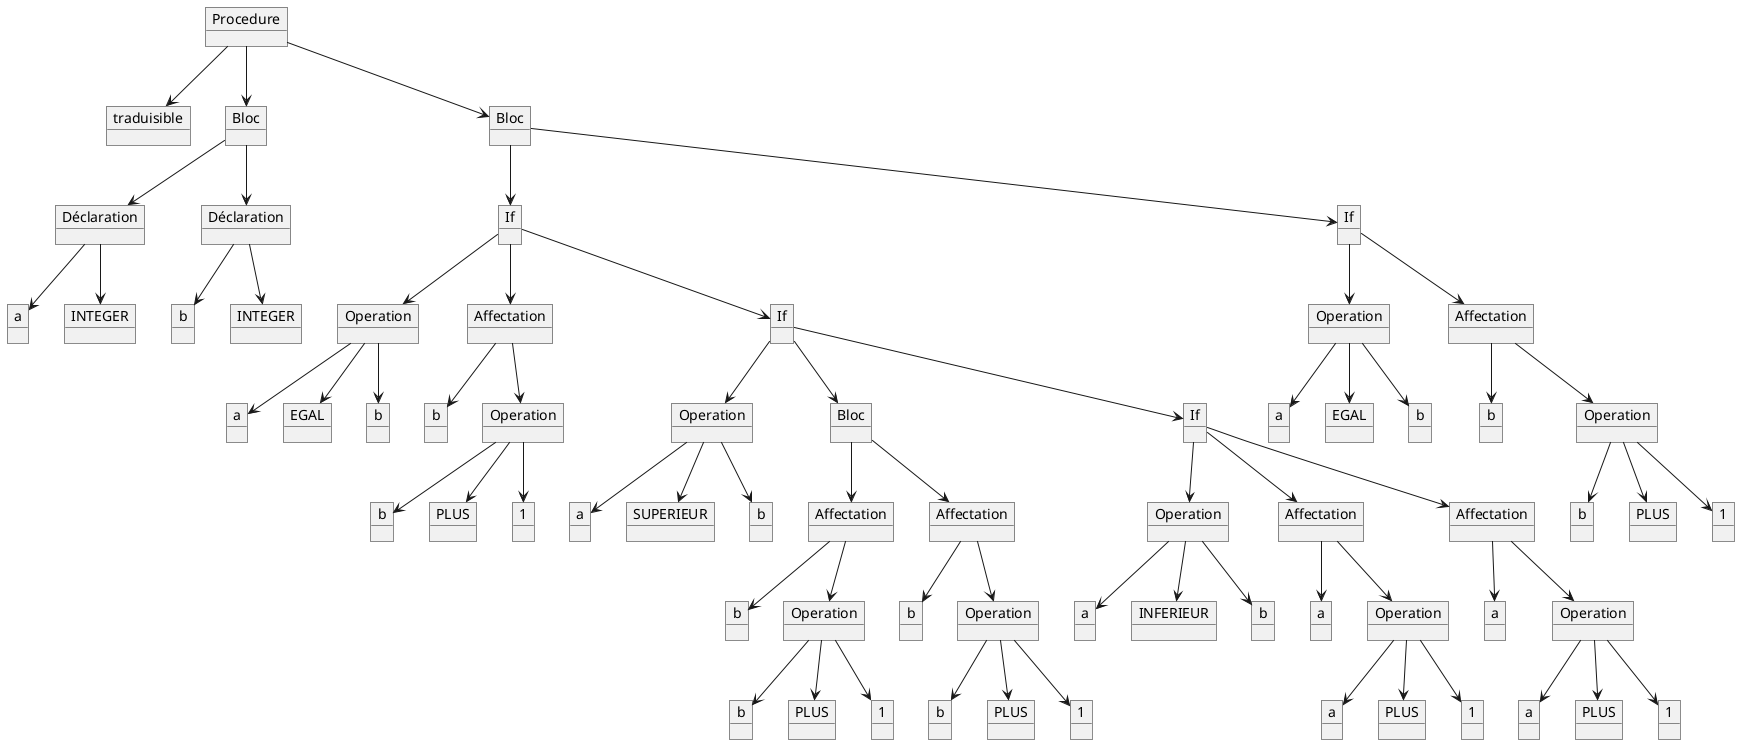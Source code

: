 @startuml ArbreSyntaxique
object "Procedure" as Procedure
object "traduisible" as traduisible
object "Bloc" as Bloc
object "Bloc" as Bloc1
object "Déclaration" as Declaration
object "Déclaration" as Declaration1
object "If" as InstructionIf
object "If" as InstructionIf3
object "a" as a
object "INTEGER" as INTEGER
object "b" as b
object "INTEGER" as INTEGER_
object "Operation" as Operation
object "Affectation" as Affectation
object "If" as InstructionIf1
object "Operation" as Operation8
object "Affectation" as Affectation5
object "a" as a_
object "EGAL" as EGAL
object "b" as b_
object "b" as b__
object "Operation" as Operation1
object "Operation" as Operation2
object "Bloc" as Bloc2
object "If" as InstructionIf2
object "a" as a________
object "EGAL" as EGAL_
object "b" as b__________
object "b" as b___________
object "Operation" as Operation9
object "b" as b___
object "PLUS" as PLUS
object "1" as 1
object "a" as a__
object "SUPERIEUR" as SUPERIEUR
object "b" as b____
object "Affectation" as Affectation1
object "Affectation" as Affectation2
object "Operation" as Operation5
object "Affectation" as Affectation3
object "Affectation" as Affectation4
object "b" as b____________
object "PLUS" as PLUS_____
object "1" as 1_____
object "b" as b_____
object "Operation" as Operation3
object "b" as b_______
object "Operation" as Operation4
object "a" as a___
object "INFERIEUR" as INFERIEUR
object "b" as b_________
object "a" as a____
object "Operation" as Operation6
object "a" as a______
object "Operation" as Operation7
object "b" as b______
object "PLUS" as PLUS_
object "1" as 1_
object "b" as b________
object "PLUS" as PLUS__
object "1" as 1__
object "a" as a_____
object "PLUS" as PLUS___
object "1" as 1___
object "a" as a_______
object "PLUS" as PLUS____
object "1" as 1____
Procedure -down-> traduisible
Procedure -down-> Bloc
Procedure -down-> Bloc1
Bloc -down-> Declaration
Bloc -down-> Declaration1
Bloc1 -down-> InstructionIf
Bloc1 -down-> InstructionIf3
Declaration -down-> a
Declaration -down-> INTEGER
Declaration1 -down-> b
Declaration1 -down-> INTEGER_
InstructionIf -down-> Operation
InstructionIf -down-> Affectation
InstructionIf -down-> InstructionIf1
InstructionIf3 -down-> Operation8
InstructionIf3 -down-> Affectation5
Operation -down-> a_
Operation -down-> EGAL
Operation -down-> b_
Affectation -down-> b__
Affectation -down-> Operation1
InstructionIf1 -down-> Operation2
InstructionIf1 -down-> Bloc2
InstructionIf1 -down-> InstructionIf2
Operation8 -down-> a________
Operation8 -down-> EGAL_
Operation8 -down-> b__________
Affectation5 -down-> b___________
Affectation5 -down-> Operation9
Operation1 -down-> b___
Operation1 -down-> PLUS
Operation1 -down-> 1
Operation2 -down-> a__
Operation2 -down-> SUPERIEUR
Operation2 -down-> b____
Bloc2 -down-> Affectation1
Bloc2 -down-> Affectation2
InstructionIf2 -down-> Operation5
InstructionIf2 -down-> Affectation3
InstructionIf2 -down-> Affectation4
Operation9 -down-> b____________
Operation9 -down-> PLUS_____
Operation9 -down-> 1_____
Affectation1 -down-> b_____
Affectation1 -down-> Operation3
Affectation2 -down-> b_______
Affectation2 -down-> Operation4
Operation5 -down-> a___
Operation5 -down-> INFERIEUR
Operation5 -down-> b_________
Affectation3 -down-> a____
Affectation3 -down-> Operation6
Affectation4 -down-> a______
Affectation4 -down-> Operation7
Operation3 -down-> b______
Operation3 -down-> PLUS_
Operation3 -down-> 1_
Operation4 -down-> b________
Operation4 -down-> PLUS__
Operation4 -down-> 1__
Operation6 -down-> a_____
Operation6 -down-> PLUS___
Operation6 -down-> 1___
Operation7 -down-> a_______
Operation7 -down-> PLUS____
Operation7 -down-> 1____
@enduml

